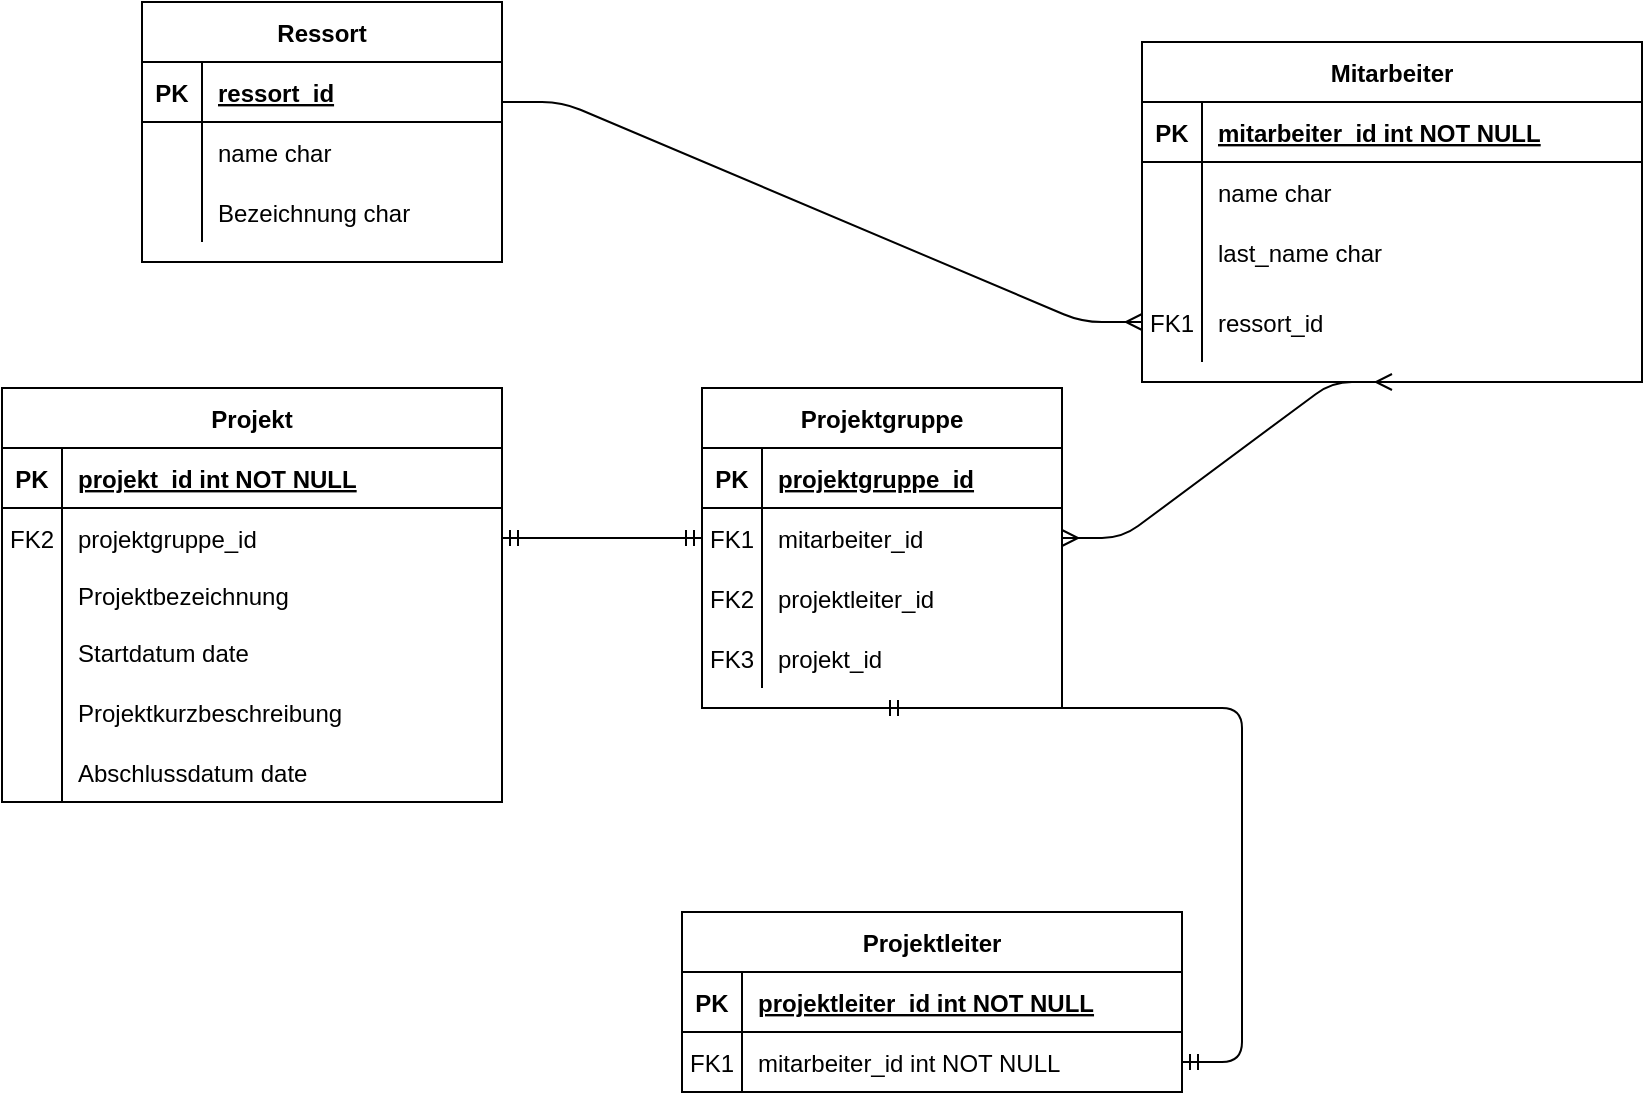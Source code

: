 <mxfile version="13.6.1" type="device"><diagram id="R2lEEEUBdFMjLlhIrx00" name="Page-1"><mxGraphModel dx="1038" dy="536" grid="1" gridSize="10" guides="1" tooltips="1" connect="1" arrows="1" fold="1" page="1" pageScale="1" pageWidth="850" pageHeight="1100" math="0" shadow="0" extFonts="Permanent Marker^https://fonts.googleapis.com/css?family=Permanent+Marker"><root><mxCell id="0"/><mxCell id="1" parent="0"/><mxCell id="C-vyLk0tnHw3VtMMgP7b-23" value="Projekt" style="shape=table;startSize=30;container=1;collapsible=1;childLayout=tableLayout;fixedRows=1;rowLines=0;fontStyle=1;align=center;resizeLast=1;" parent="1" vertex="1"><mxGeometry y="243" width="250" height="207" as="geometry"/></mxCell><mxCell id="C-vyLk0tnHw3VtMMgP7b-24" value="" style="shape=partialRectangle;collapsible=0;dropTarget=0;pointerEvents=0;fillColor=none;points=[[0,0.5],[1,0.5]];portConstraint=eastwest;top=0;left=0;right=0;bottom=1;" parent="C-vyLk0tnHw3VtMMgP7b-23" vertex="1"><mxGeometry y="30" width="250" height="30" as="geometry"/></mxCell><mxCell id="C-vyLk0tnHw3VtMMgP7b-25" value="PK" style="shape=partialRectangle;overflow=hidden;connectable=0;fillColor=none;top=0;left=0;bottom=0;right=0;fontStyle=1;" parent="C-vyLk0tnHw3VtMMgP7b-24" vertex="1"><mxGeometry width="30" height="30" as="geometry"/></mxCell><mxCell id="C-vyLk0tnHw3VtMMgP7b-26" value="projekt_id int NOT NULL " style="shape=partialRectangle;overflow=hidden;connectable=0;fillColor=none;top=0;left=0;bottom=0;right=0;align=left;spacingLeft=6;fontStyle=5;" parent="C-vyLk0tnHw3VtMMgP7b-24" vertex="1"><mxGeometry x="30" width="220" height="30" as="geometry"/></mxCell><mxCell id="P3i37ojGc3oekODW1E0j-3" value="" style="shape=partialRectangle;collapsible=0;dropTarget=0;pointerEvents=0;fillColor=none;top=0;left=0;bottom=0;right=0;points=[[0,0.5],[1,0.5]];portConstraint=eastwest;" vertex="1" parent="C-vyLk0tnHw3VtMMgP7b-23"><mxGeometry y="60" width="250" height="30" as="geometry"/></mxCell><mxCell id="P3i37ojGc3oekODW1E0j-4" value="FK2" style="shape=partialRectangle;connectable=0;fillColor=none;top=0;left=0;bottom=0;right=0;editable=1;overflow=hidden;" vertex="1" parent="P3i37ojGc3oekODW1E0j-3"><mxGeometry width="30" height="30" as="geometry"/></mxCell><mxCell id="P3i37ojGc3oekODW1E0j-5" value="projektgruppe_id" style="shape=partialRectangle;connectable=0;fillColor=none;top=0;left=0;bottom=0;right=0;align=left;spacingLeft=6;overflow=hidden;" vertex="1" parent="P3i37ojGc3oekODW1E0j-3"><mxGeometry x="30" width="220" height="30" as="geometry"/></mxCell><mxCell id="P3i37ojGc3oekODW1E0j-29" value="" style="shape=partialRectangle;collapsible=0;dropTarget=0;pointerEvents=0;fillColor=none;top=0;left=0;bottom=0;right=0;points=[[0,0.5],[1,0.5]];portConstraint=eastwest;" vertex="1" parent="C-vyLk0tnHw3VtMMgP7b-23"><mxGeometry y="90" width="250" height="27" as="geometry"/></mxCell><mxCell id="P3i37ojGc3oekODW1E0j-30" value="" style="shape=partialRectangle;connectable=0;fillColor=none;top=0;left=0;bottom=0;right=0;editable=1;overflow=hidden;" vertex="1" parent="P3i37ojGc3oekODW1E0j-29"><mxGeometry width="30" height="27" as="geometry"/></mxCell><mxCell id="P3i37ojGc3oekODW1E0j-31" value="Projektbezeichnung" style="shape=partialRectangle;connectable=0;fillColor=none;top=0;left=0;bottom=0;right=0;align=left;spacingLeft=6;overflow=hidden;" vertex="1" parent="P3i37ojGc3oekODW1E0j-29"><mxGeometry x="30" width="220" height="27" as="geometry"/></mxCell><mxCell id="P3i37ojGc3oekODW1E0j-36" value="" style="shape=partialRectangle;collapsible=0;dropTarget=0;pointerEvents=0;fillColor=none;top=0;left=0;bottom=0;right=0;points=[[0,0.5],[1,0.5]];portConstraint=eastwest;" vertex="1" parent="C-vyLk0tnHw3VtMMgP7b-23"><mxGeometry y="117" width="250" height="30" as="geometry"/></mxCell><mxCell id="P3i37ojGc3oekODW1E0j-37" value="" style="shape=partialRectangle;connectable=0;fillColor=none;top=0;left=0;bottom=0;right=0;editable=1;overflow=hidden;" vertex="1" parent="P3i37ojGc3oekODW1E0j-36"><mxGeometry width="30" height="30" as="geometry"/></mxCell><mxCell id="P3i37ojGc3oekODW1E0j-38" value="Startdatum date" style="shape=partialRectangle;connectable=0;fillColor=none;top=0;left=0;bottom=0;right=0;align=left;spacingLeft=6;overflow=hidden;" vertex="1" parent="P3i37ojGc3oekODW1E0j-36"><mxGeometry x="30" width="220" height="30" as="geometry"/></mxCell><mxCell id="P3i37ojGc3oekODW1E0j-33" value="" style="shape=partialRectangle;collapsible=0;dropTarget=0;pointerEvents=0;fillColor=none;top=0;left=0;bottom=0;right=0;points=[[0,0.5],[1,0.5]];portConstraint=eastwest;" vertex="1" parent="C-vyLk0tnHw3VtMMgP7b-23"><mxGeometry y="147" width="250" height="30" as="geometry"/></mxCell><mxCell id="P3i37ojGc3oekODW1E0j-34" value="" style="shape=partialRectangle;connectable=0;fillColor=none;top=0;left=0;bottom=0;right=0;editable=1;overflow=hidden;" vertex="1" parent="P3i37ojGc3oekODW1E0j-33"><mxGeometry width="30" height="30" as="geometry"/></mxCell><mxCell id="P3i37ojGc3oekODW1E0j-35" value="Projektkurzbeschreibung" style="shape=partialRectangle;connectable=0;fillColor=none;top=0;left=0;bottom=0;right=0;align=left;spacingLeft=6;overflow=hidden;" vertex="1" parent="P3i37ojGc3oekODW1E0j-33"><mxGeometry x="30" width="220" height="30" as="geometry"/></mxCell><mxCell id="P3i37ojGc3oekODW1E0j-39" value="" style="shape=partialRectangle;collapsible=0;dropTarget=0;pointerEvents=0;fillColor=none;top=0;left=0;bottom=0;right=0;points=[[0,0.5],[1,0.5]];portConstraint=eastwest;" vertex="1" parent="C-vyLk0tnHw3VtMMgP7b-23"><mxGeometry y="177" width="250" height="30" as="geometry"/></mxCell><mxCell id="P3i37ojGc3oekODW1E0j-40" value="" style="shape=partialRectangle;connectable=0;fillColor=none;top=0;left=0;bottom=0;right=0;editable=1;overflow=hidden;" vertex="1" parent="P3i37ojGc3oekODW1E0j-39"><mxGeometry width="30" height="30" as="geometry"/></mxCell><mxCell id="P3i37ojGc3oekODW1E0j-41" value="Abschlussdatum date" style="shape=partialRectangle;connectable=0;fillColor=none;top=0;left=0;bottom=0;right=0;align=left;spacingLeft=6;overflow=hidden;" vertex="1" parent="P3i37ojGc3oekODW1E0j-39"><mxGeometry x="30" width="220" height="30" as="geometry"/></mxCell><mxCell id="P3i37ojGc3oekODW1E0j-1" value="" style="edgeStyle=entityRelationEdgeStyle;fontSize=12;html=1;endArrow=ERmandOne;startArrow=ERmandOne;entryX=0.5;entryY=1;entryDx=0;entryDy=0;" edge="1" parent="1" source="C-vyLk0tnHw3VtMMgP7b-17" target="P3i37ojGc3oekODW1E0j-42"><mxGeometry width="100" height="100" relative="1" as="geometry"><mxPoint x="50" y="503" as="sourcePoint"/><mxPoint x="150" y="403" as="targetPoint"/></mxGeometry></mxCell><mxCell id="P3i37ojGc3oekODW1E0j-10" value="Ressort" style="shape=table;startSize=30;container=1;collapsible=1;childLayout=tableLayout;fixedRows=1;rowLines=0;fontStyle=1;align=center;resizeLast=1;" vertex="1" parent="1"><mxGeometry x="70" y="50" width="180" height="130" as="geometry"/></mxCell><mxCell id="P3i37ojGc3oekODW1E0j-11" value="" style="shape=partialRectangle;collapsible=0;dropTarget=0;pointerEvents=0;fillColor=none;top=0;left=0;bottom=1;right=0;points=[[0,0.5],[1,0.5]];portConstraint=eastwest;" vertex="1" parent="P3i37ojGc3oekODW1E0j-10"><mxGeometry y="30" width="180" height="30" as="geometry"/></mxCell><mxCell id="P3i37ojGc3oekODW1E0j-12" value="PK" style="shape=partialRectangle;connectable=0;fillColor=none;top=0;left=0;bottom=0;right=0;fontStyle=1;overflow=hidden;" vertex="1" parent="P3i37ojGc3oekODW1E0j-11"><mxGeometry width="30" height="30" as="geometry"/></mxCell><mxCell id="P3i37ojGc3oekODW1E0j-13" value="ressort_id" style="shape=partialRectangle;connectable=0;fillColor=none;top=0;left=0;bottom=0;right=0;align=left;spacingLeft=6;fontStyle=5;overflow=hidden;" vertex="1" parent="P3i37ojGc3oekODW1E0j-11"><mxGeometry x="30" width="150" height="30" as="geometry"/></mxCell><mxCell id="P3i37ojGc3oekODW1E0j-14" value="" style="shape=partialRectangle;collapsible=0;dropTarget=0;pointerEvents=0;fillColor=none;top=0;left=0;bottom=0;right=0;points=[[0,0.5],[1,0.5]];portConstraint=eastwest;" vertex="1" parent="P3i37ojGc3oekODW1E0j-10"><mxGeometry y="60" width="180" height="30" as="geometry"/></mxCell><mxCell id="P3i37ojGc3oekODW1E0j-15" value="" style="shape=partialRectangle;connectable=0;fillColor=none;top=0;left=0;bottom=0;right=0;editable=1;overflow=hidden;" vertex="1" parent="P3i37ojGc3oekODW1E0j-14"><mxGeometry width="30" height="30" as="geometry"/></mxCell><mxCell id="P3i37ojGc3oekODW1E0j-16" value="name char" style="shape=partialRectangle;connectable=0;fillColor=none;top=0;left=0;bottom=0;right=0;align=left;spacingLeft=6;overflow=hidden;" vertex="1" parent="P3i37ojGc3oekODW1E0j-14"><mxGeometry x="30" width="150" height="30" as="geometry"/></mxCell><mxCell id="P3i37ojGc3oekODW1E0j-26" value="" style="shape=partialRectangle;collapsible=0;dropTarget=0;pointerEvents=0;fillColor=none;top=0;left=0;bottom=0;right=0;points=[[0,0.5],[1,0.5]];portConstraint=eastwest;" vertex="1" parent="P3i37ojGc3oekODW1E0j-10"><mxGeometry y="90" width="180" height="30" as="geometry"/></mxCell><mxCell id="P3i37ojGc3oekODW1E0j-27" value="" style="shape=partialRectangle;connectable=0;fillColor=none;top=0;left=0;bottom=0;right=0;editable=1;overflow=hidden;" vertex="1" parent="P3i37ojGc3oekODW1E0j-26"><mxGeometry width="30" height="30" as="geometry"/></mxCell><mxCell id="P3i37ojGc3oekODW1E0j-28" value="Bezeichnung char" style="shape=partialRectangle;connectable=0;fillColor=none;top=0;left=0;bottom=0;right=0;align=left;spacingLeft=6;overflow=hidden;" vertex="1" parent="P3i37ojGc3oekODW1E0j-26"><mxGeometry x="30" width="150" height="30" as="geometry"/></mxCell><mxCell id="P3i37ojGc3oekODW1E0j-23" value="" style="edgeStyle=entityRelationEdgeStyle;fontSize=12;html=1;endArrow=ERmany;" edge="1" parent="1"><mxGeometry width="100" height="100" relative="1" as="geometry"><mxPoint x="250" y="100" as="sourcePoint"/><mxPoint x="570" y="210" as="targetPoint"/></mxGeometry></mxCell><mxCell id="C-vyLk0tnHw3VtMMgP7b-2" value="Mitarbeiter" style="shape=table;startSize=30;container=1;collapsible=1;childLayout=tableLayout;fixedRows=1;rowLines=0;fontStyle=1;align=center;resizeLast=1;" parent="1" vertex="1"><mxGeometry x="570" y="70" width="250" height="170" as="geometry"/></mxCell><mxCell id="C-vyLk0tnHw3VtMMgP7b-3" value="" style="shape=partialRectangle;collapsible=0;dropTarget=0;pointerEvents=0;fillColor=none;points=[[0,0.5],[1,0.5]];portConstraint=eastwest;top=0;left=0;right=0;bottom=1;" parent="C-vyLk0tnHw3VtMMgP7b-2" vertex="1"><mxGeometry y="30" width="250" height="30" as="geometry"/></mxCell><mxCell id="C-vyLk0tnHw3VtMMgP7b-4" value="PK" style="shape=partialRectangle;overflow=hidden;connectable=0;fillColor=none;top=0;left=0;bottom=0;right=0;fontStyle=1;" parent="C-vyLk0tnHw3VtMMgP7b-3" vertex="1"><mxGeometry width="30" height="30" as="geometry"/></mxCell><mxCell id="C-vyLk0tnHw3VtMMgP7b-5" value="mitarbeiter_id int NOT NULL " style="shape=partialRectangle;overflow=hidden;connectable=0;fillColor=none;top=0;left=0;bottom=0;right=0;align=left;spacingLeft=6;fontStyle=5;" parent="C-vyLk0tnHw3VtMMgP7b-3" vertex="1"><mxGeometry x="30" width="220" height="30" as="geometry"/></mxCell><mxCell id="C-vyLk0tnHw3VtMMgP7b-6" value="" style="shape=partialRectangle;collapsible=0;dropTarget=0;pointerEvents=0;fillColor=none;points=[[0,0.5],[1,0.5]];portConstraint=eastwest;top=0;left=0;right=0;bottom=0;" parent="C-vyLk0tnHw3VtMMgP7b-2" vertex="1"><mxGeometry y="60" width="250" height="30" as="geometry"/></mxCell><mxCell id="C-vyLk0tnHw3VtMMgP7b-7" value="" style="shape=partialRectangle;overflow=hidden;connectable=0;fillColor=none;top=0;left=0;bottom=0;right=0;" parent="C-vyLk0tnHw3VtMMgP7b-6" vertex="1"><mxGeometry width="30" height="30" as="geometry"/></mxCell><mxCell id="C-vyLk0tnHw3VtMMgP7b-8" value="name char" style="shape=partialRectangle;overflow=hidden;connectable=0;fillColor=none;top=0;left=0;bottom=0;right=0;align=left;spacingLeft=6;" parent="C-vyLk0tnHw3VtMMgP7b-6" vertex="1"><mxGeometry x="30" width="220" height="30" as="geometry"/></mxCell><mxCell id="C-vyLk0tnHw3VtMMgP7b-9" value="" style="shape=partialRectangle;collapsible=0;dropTarget=0;pointerEvents=0;fillColor=none;points=[[0,0.5],[1,0.5]];portConstraint=eastwest;top=0;left=0;right=0;bottom=0;" parent="C-vyLk0tnHw3VtMMgP7b-2" vertex="1"><mxGeometry y="90" width="250" height="30" as="geometry"/></mxCell><mxCell id="C-vyLk0tnHw3VtMMgP7b-10" value="" style="shape=partialRectangle;overflow=hidden;connectable=0;fillColor=none;top=0;left=0;bottom=0;right=0;" parent="C-vyLk0tnHw3VtMMgP7b-9" vertex="1"><mxGeometry width="30" height="30" as="geometry"/></mxCell><mxCell id="C-vyLk0tnHw3VtMMgP7b-11" value="last_name char" style="shape=partialRectangle;overflow=hidden;connectable=0;fillColor=none;top=0;left=0;bottom=0;right=0;align=left;spacingLeft=6;" parent="C-vyLk0tnHw3VtMMgP7b-9" vertex="1"><mxGeometry x="30" width="220" height="30" as="geometry"/></mxCell><mxCell id="P3i37ojGc3oekODW1E0j-7" value="" style="shape=partialRectangle;collapsible=0;dropTarget=0;pointerEvents=0;fillColor=none;top=0;left=0;bottom=0;right=0;points=[[0,0.5],[1,0.5]];portConstraint=eastwest;" vertex="1" parent="C-vyLk0tnHw3VtMMgP7b-2"><mxGeometry y="120" width="250" height="40" as="geometry"/></mxCell><mxCell id="P3i37ojGc3oekODW1E0j-8" value="FK1" style="shape=partialRectangle;connectable=0;fillColor=none;top=0;left=0;bottom=0;right=0;editable=1;overflow=hidden;" vertex="1" parent="P3i37ojGc3oekODW1E0j-7"><mxGeometry width="30" height="40" as="geometry"/></mxCell><mxCell id="P3i37ojGc3oekODW1E0j-9" value="ressort_id" style="shape=partialRectangle;connectable=0;fillColor=none;top=0;left=0;bottom=0;right=0;align=left;spacingLeft=6;overflow=hidden;" vertex="1" parent="P3i37ojGc3oekODW1E0j-7"><mxGeometry x="30" width="220" height="40" as="geometry"/></mxCell><mxCell id="P3i37ojGc3oekODW1E0j-42" value="Projektgruppe" style="shape=table;startSize=30;container=1;collapsible=1;childLayout=tableLayout;fixedRows=1;rowLines=0;fontStyle=1;align=center;resizeLast=1;" vertex="1" parent="1"><mxGeometry x="350" y="243" width="180" height="160" as="geometry"/></mxCell><mxCell id="P3i37ojGc3oekODW1E0j-43" value="" style="shape=partialRectangle;collapsible=0;dropTarget=0;pointerEvents=0;fillColor=none;top=0;left=0;bottom=1;right=0;points=[[0,0.5],[1,0.5]];portConstraint=eastwest;" vertex="1" parent="P3i37ojGc3oekODW1E0j-42"><mxGeometry y="30" width="180" height="30" as="geometry"/></mxCell><mxCell id="P3i37ojGc3oekODW1E0j-44" value="PK" style="shape=partialRectangle;connectable=0;fillColor=none;top=0;left=0;bottom=0;right=0;fontStyle=1;overflow=hidden;" vertex="1" parent="P3i37ojGc3oekODW1E0j-43"><mxGeometry width="30" height="30" as="geometry"/></mxCell><mxCell id="P3i37ojGc3oekODW1E0j-45" value="projektgruppe_id" style="shape=partialRectangle;connectable=0;fillColor=none;top=0;left=0;bottom=0;right=0;align=left;spacingLeft=6;fontStyle=5;overflow=hidden;" vertex="1" parent="P3i37ojGc3oekODW1E0j-43"><mxGeometry x="30" width="150" height="30" as="geometry"/></mxCell><mxCell id="P3i37ojGc3oekODW1E0j-46" value="" style="shape=partialRectangle;collapsible=0;dropTarget=0;pointerEvents=0;fillColor=none;top=0;left=0;bottom=0;right=0;points=[[0,0.5],[1,0.5]];portConstraint=eastwest;" vertex="1" parent="P3i37ojGc3oekODW1E0j-42"><mxGeometry y="60" width="180" height="30" as="geometry"/></mxCell><mxCell id="P3i37ojGc3oekODW1E0j-47" value="FK1" style="shape=partialRectangle;connectable=0;fillColor=none;top=0;left=0;bottom=0;right=0;editable=1;overflow=hidden;" vertex="1" parent="P3i37ojGc3oekODW1E0j-46"><mxGeometry width="30" height="30" as="geometry"/></mxCell><mxCell id="P3i37ojGc3oekODW1E0j-48" value="mitarbeiter_id" style="shape=partialRectangle;connectable=0;fillColor=none;top=0;left=0;bottom=0;right=0;align=left;spacingLeft=6;overflow=hidden;" vertex="1" parent="P3i37ojGc3oekODW1E0j-46"><mxGeometry x="30" width="150" height="30" as="geometry"/></mxCell><mxCell id="P3i37ojGc3oekODW1E0j-49" value="" style="shape=partialRectangle;collapsible=0;dropTarget=0;pointerEvents=0;fillColor=none;top=0;left=0;bottom=0;right=0;points=[[0,0.5],[1,0.5]];portConstraint=eastwest;" vertex="1" parent="P3i37ojGc3oekODW1E0j-42"><mxGeometry y="90" width="180" height="30" as="geometry"/></mxCell><mxCell id="P3i37ojGc3oekODW1E0j-50" value="FK2" style="shape=partialRectangle;connectable=0;fillColor=none;top=0;left=0;bottom=0;right=0;editable=1;overflow=hidden;" vertex="1" parent="P3i37ojGc3oekODW1E0j-49"><mxGeometry width="30" height="30" as="geometry"/></mxCell><mxCell id="P3i37ojGc3oekODW1E0j-51" value="projektleiter_id" style="shape=partialRectangle;connectable=0;fillColor=none;top=0;left=0;bottom=0;right=0;align=left;spacingLeft=6;overflow=hidden;" vertex="1" parent="P3i37ojGc3oekODW1E0j-49"><mxGeometry x="30" width="150" height="30" as="geometry"/></mxCell><mxCell id="P3i37ojGc3oekODW1E0j-52" value="" style="shape=partialRectangle;collapsible=0;dropTarget=0;pointerEvents=0;fillColor=none;top=0;left=0;bottom=0;right=0;points=[[0,0.5],[1,0.5]];portConstraint=eastwest;" vertex="1" parent="P3i37ojGc3oekODW1E0j-42"><mxGeometry y="120" width="180" height="30" as="geometry"/></mxCell><mxCell id="P3i37ojGc3oekODW1E0j-53" value="FK3" style="shape=partialRectangle;connectable=0;fillColor=none;top=0;left=0;bottom=0;right=0;editable=1;overflow=hidden;" vertex="1" parent="P3i37ojGc3oekODW1E0j-52"><mxGeometry width="30" height="30" as="geometry"/></mxCell><mxCell id="P3i37ojGc3oekODW1E0j-54" value="projekt_id" style="shape=partialRectangle;connectable=0;fillColor=none;top=0;left=0;bottom=0;right=0;align=left;spacingLeft=6;overflow=hidden;" vertex="1" parent="P3i37ojGc3oekODW1E0j-52"><mxGeometry x="30" width="150" height="30" as="geometry"/></mxCell><mxCell id="P3i37ojGc3oekODW1E0j-56" value="" style="edgeStyle=entityRelationEdgeStyle;fontSize=12;html=1;endArrow=ERmany;startArrow=ERmany;entryX=0.5;entryY=1;entryDx=0;entryDy=0;exitX=1;exitY=0.5;exitDx=0;exitDy=0;" edge="1" parent="1" source="P3i37ojGc3oekODW1E0j-46" target="C-vyLk0tnHw3VtMMgP7b-2"><mxGeometry width="100" height="100" relative="1" as="geometry"><mxPoint x="370" y="330" as="sourcePoint"/><mxPoint x="470" y="230" as="targetPoint"/></mxGeometry></mxCell><mxCell id="P3i37ojGc3oekODW1E0j-57" value="" style="edgeStyle=entityRelationEdgeStyle;fontSize=12;html=1;endArrow=ERmandOne;startArrow=ERmandOne;entryX=0;entryY=0.5;entryDx=0;entryDy=0;exitX=1;exitY=0.5;exitDx=0;exitDy=0;" edge="1" parent="1" source="P3i37ojGc3oekODW1E0j-3" target="P3i37ojGc3oekODW1E0j-46"><mxGeometry width="100" height="100" relative="1" as="geometry"><mxPoint x="370" y="330" as="sourcePoint"/><mxPoint x="470" y="230" as="targetPoint"/></mxGeometry></mxCell><mxCell id="C-vyLk0tnHw3VtMMgP7b-13" value="Projektleiter" style="shape=table;startSize=30;container=1;collapsible=1;childLayout=tableLayout;fixedRows=1;rowLines=0;fontStyle=1;align=center;resizeLast=1;" parent="1" vertex="1"><mxGeometry x="340" y="505" width="250" height="90" as="geometry"/></mxCell><mxCell id="C-vyLk0tnHw3VtMMgP7b-14" value="" style="shape=partialRectangle;collapsible=0;dropTarget=0;pointerEvents=0;fillColor=none;points=[[0,0.5],[1,0.5]];portConstraint=eastwest;top=0;left=0;right=0;bottom=1;" parent="C-vyLk0tnHw3VtMMgP7b-13" vertex="1"><mxGeometry y="30" width="250" height="30" as="geometry"/></mxCell><mxCell id="C-vyLk0tnHw3VtMMgP7b-15" value="PK" style="shape=partialRectangle;overflow=hidden;connectable=0;fillColor=none;top=0;left=0;bottom=0;right=0;fontStyle=1;" parent="C-vyLk0tnHw3VtMMgP7b-14" vertex="1"><mxGeometry width="30" height="30" as="geometry"/></mxCell><mxCell id="C-vyLk0tnHw3VtMMgP7b-16" value="projektleiter_id int NOT NULL " style="shape=partialRectangle;overflow=hidden;connectable=0;fillColor=none;top=0;left=0;bottom=0;right=0;align=left;spacingLeft=6;fontStyle=5;" parent="C-vyLk0tnHw3VtMMgP7b-14" vertex="1"><mxGeometry x="30" width="220" height="30" as="geometry"/></mxCell><mxCell id="C-vyLk0tnHw3VtMMgP7b-17" value="" style="shape=partialRectangle;collapsible=0;dropTarget=0;pointerEvents=0;fillColor=none;points=[[0,0.5],[1,0.5]];portConstraint=eastwest;top=0;left=0;right=0;bottom=0;" parent="C-vyLk0tnHw3VtMMgP7b-13" vertex="1"><mxGeometry y="60" width="250" height="30" as="geometry"/></mxCell><mxCell id="C-vyLk0tnHw3VtMMgP7b-18" value="FK1" style="shape=partialRectangle;overflow=hidden;connectable=0;fillColor=none;top=0;left=0;bottom=0;right=0;" parent="C-vyLk0tnHw3VtMMgP7b-17" vertex="1"><mxGeometry width="30" height="30" as="geometry"/></mxCell><mxCell id="C-vyLk0tnHw3VtMMgP7b-19" value="mitarbeiter_id int NOT NULL" style="shape=partialRectangle;overflow=hidden;connectable=0;fillColor=none;top=0;left=0;bottom=0;right=0;align=left;spacingLeft=6;" parent="C-vyLk0tnHw3VtMMgP7b-17" vertex="1"><mxGeometry x="30" width="220" height="30" as="geometry"/></mxCell></root></mxGraphModel></diagram></mxfile>